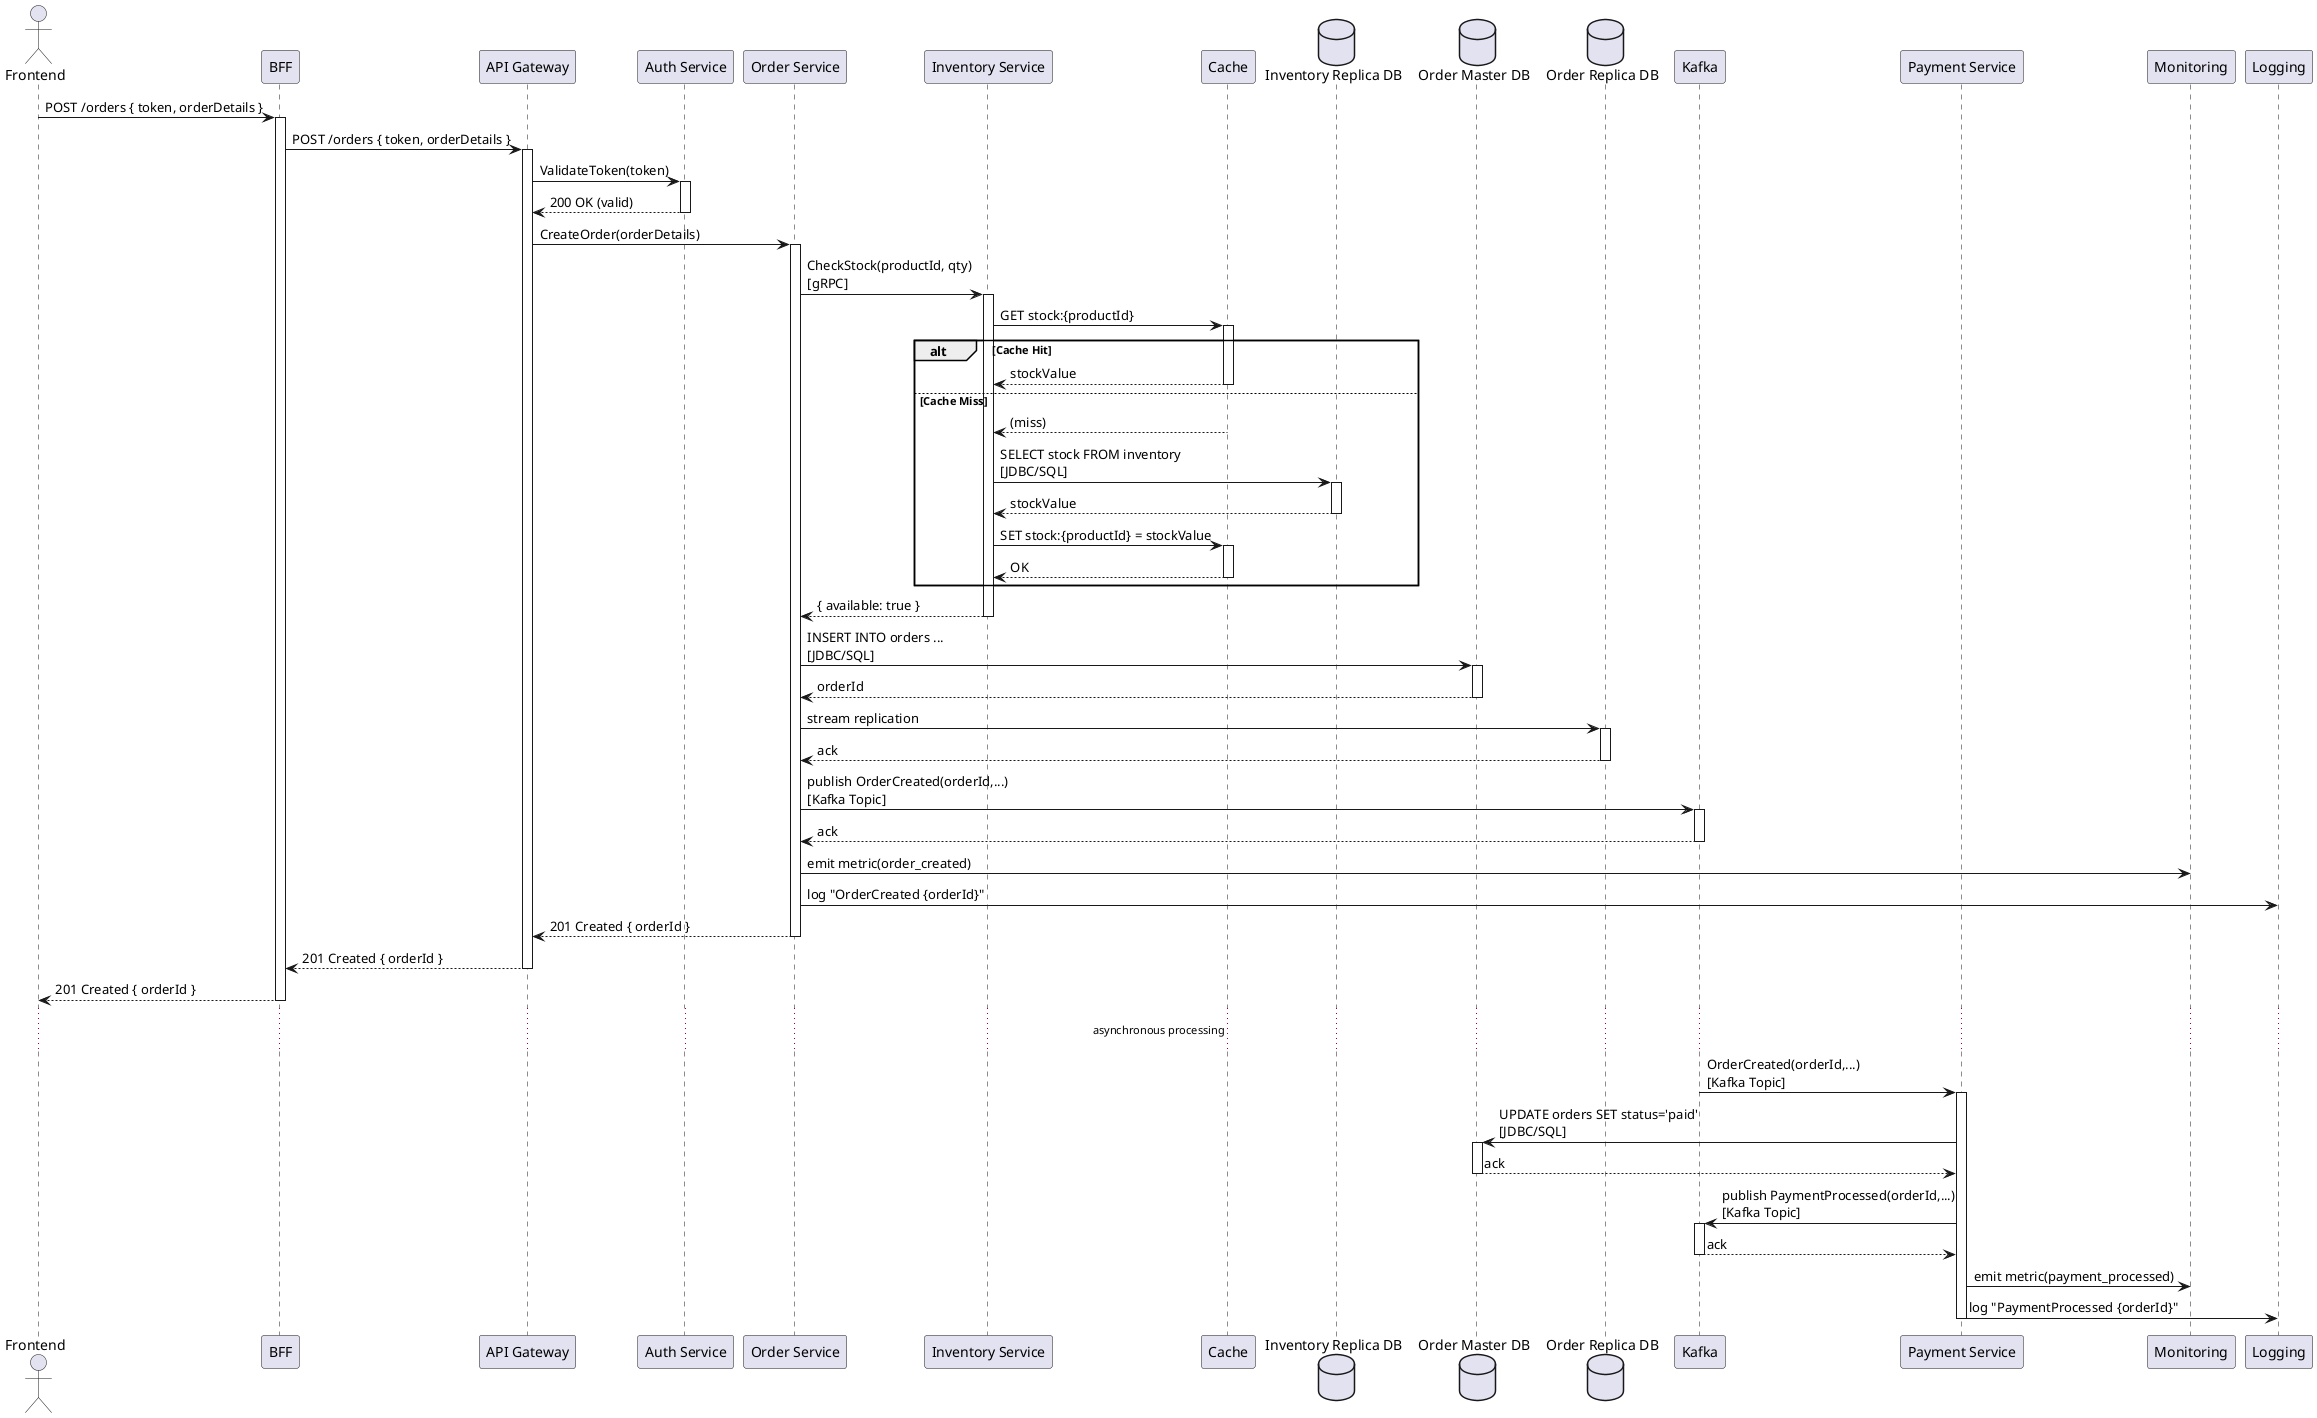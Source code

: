 @startuml

actor Frontend
participant "BFF" as BFF
participant "API Gateway" as APIGW
participant "Auth Service" as AuthService
participant "Order Service" as OrderSvc
participant "Inventory Service" as InventorySvc
participant Cache
database "Inventory Replica DB" as InvReplicaDB
database "Order Master DB" as OrderMasterDB
database "Order Replica DB" as OrderReplicaDB
participant Kafka
participant "Payment Service" as PaymentSvc
participant Monitoring
participant Logging

Frontend -> BFF : POST /orders { token, orderDetails }
activate BFF

BFF -> APIGW : POST /orders { token, orderDetails }
activate APIGW

APIGW -> AuthService : ValidateToken(token)
activate AuthService
AuthService --> APIGW : 200 OK (valid)
deactivate AuthService

APIGW -> OrderSvc : CreateOrder(orderDetails)
activate OrderSvc

OrderSvc -> InventorySvc : CheckStock(productId, qty)\n[gRPC]
activate InventorySvc

InventorySvc -> Cache : GET stock:{productId}
activate Cache
alt Cache Hit
  Cache --> InventorySvc : stockValue
  deactivate Cache
else Cache Miss
  Cache --> InventorySvc : (miss)
  deactivate Cache
  InventorySvc -> InvReplicaDB : SELECT stock FROM inventory\n[JDBC/SQL]
  activate InvReplicaDB
  InvReplicaDB --> InventorySvc : stockValue
  deactivate InvReplicaDB
  InventorySvc -> Cache : SET stock:{productId} = stockValue
  activate Cache
  Cache --> InventorySvc : OK
  deactivate Cache
end

InventorySvc --> OrderSvc : { available: true }
deactivate InventorySvc

OrderSvc -> OrderMasterDB : INSERT INTO orders ...\n[JDBC/SQL]
activate OrderMasterDB
OrderMasterDB --> OrderSvc : orderId
deactivate OrderMasterDB

OrderSvc -> OrderReplicaDB : stream replication
activate OrderReplicaDB
OrderReplicaDB --> OrderSvc : ack
deactivate OrderReplicaDB

OrderSvc -> Kafka : publish OrderCreated(orderId,...)\n[Kafka Topic]
activate Kafka
Kafka --> OrderSvc : ack
deactivate Kafka

OrderSvc -> Monitoring : emit metric(order_created)
OrderSvc -> Logging : log "OrderCreated {orderId}"

OrderSvc --> APIGW : 201 Created { orderId }
deactivate OrderSvc

APIGW --> BFF : 201 Created { orderId }
deactivate APIGW

BFF --> Frontend : 201 Created { orderId }
deactivate BFF

... asynchronous processing ...

Kafka -> PaymentSvc : OrderCreated(orderId,...)\n[Kafka Topic]
activate PaymentSvc

PaymentSvc -> OrderMasterDB : UPDATE orders SET status='paid'\n[JDBC/SQL]
activate OrderMasterDB
OrderMasterDB --> PaymentSvc : ack
deactivate OrderMasterDB

PaymentSvc -> Kafka : publish PaymentProcessed(orderId,...)\n[Kafka Topic]
activate Kafka
Kafka --> PaymentSvc : ack
deactivate Kafka

PaymentSvc -> Monitoring : emit metric(payment_processed)
PaymentSvc -> Logging : log "PaymentProcessed {orderId}"
deactivate PaymentSvc
@enduml
